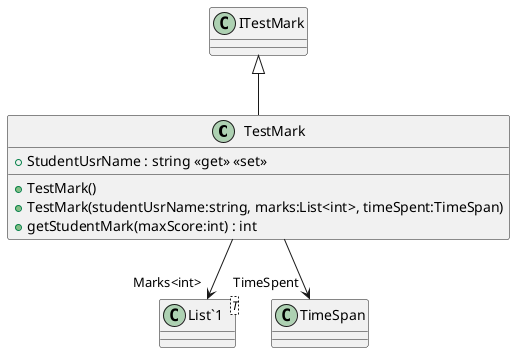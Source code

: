 @startuml
class TestMark {
    + StudentUsrName : string <<get>> <<set>>
    + TestMark()
    + TestMark(studentUsrName:string, marks:List<int>, timeSpent:TimeSpan)
    + getStudentMark(maxScore:int) : int
}
class "List`1"<T> {
}
ITestMark <|-- TestMark
TestMark --> "Marks<int>" "List`1"
TestMark --> "TimeSpent" TimeSpan
@enduml
